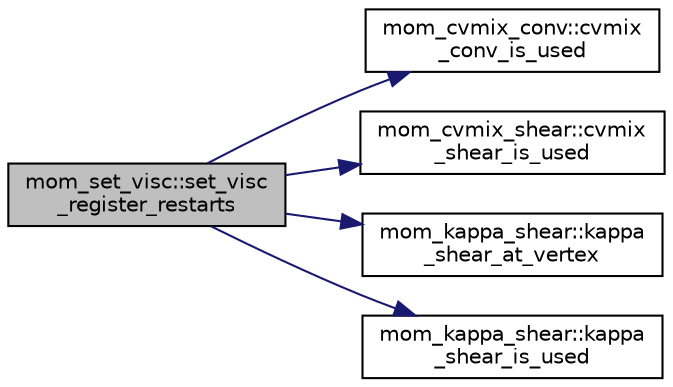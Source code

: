 digraph "mom_set_visc::set_visc_register_restarts"
{
 // INTERACTIVE_SVG=YES
 // LATEX_PDF_SIZE
  edge [fontname="Helvetica",fontsize="10",labelfontname="Helvetica",labelfontsize="10"];
  node [fontname="Helvetica",fontsize="10",shape=record];
  rankdir="LR";
  Node1 [label="mom_set_visc::set_visc\l_register_restarts",height=0.2,width=0.4,color="black", fillcolor="grey75", style="filled", fontcolor="black",tooltip="Register any fields associated with the vertvisc_type."];
  Node1 -> Node2 [color="midnightblue",fontsize="10",style="solid",fontname="Helvetica"];
  Node2 [label="mom_cvmix_conv::cvmix\l_conv_is_used",height=0.2,width=0.4,color="black", fillcolor="white", style="filled",URL="$namespacemom__cvmix__conv.html#a5e741c84ad14fae3e5801d00a9867bba",tooltip="Reads the parameter \"USE_CVMix_CONVECTION\" and returns state. This function allows other modules to k..."];
  Node1 -> Node3 [color="midnightblue",fontsize="10",style="solid",fontname="Helvetica"];
  Node3 [label="mom_cvmix_shear::cvmix\l_shear_is_used",height=0.2,width=0.4,color="black", fillcolor="white", style="filled",URL="$namespacemom__cvmix__shear.html#aa8084ded891a4e6e33ceeec0f240233f",tooltip="Reads the parameters \"LMD94\" and \"PP81\" and returns state. This function allows other modules to know..."];
  Node1 -> Node4 [color="midnightblue",fontsize="10",style="solid",fontname="Helvetica"];
  Node4 [label="mom_kappa_shear::kappa\l_shear_at_vertex",height=0.2,width=0.4,color="black", fillcolor="white", style="filled",URL="$namespacemom__kappa__shear.html#ad4d87b0928aea195213e682b493eb555",tooltip="This function indicates to other modules whether the Jackson et al shear mixing parameterization will..."];
  Node1 -> Node5 [color="midnightblue",fontsize="10",style="solid",fontname="Helvetica"];
  Node5 [label="mom_kappa_shear::kappa\l_shear_is_used",height=0.2,width=0.4,color="black", fillcolor="white", style="filled",URL="$namespacemom__kappa__shear.html#ac7859c609e462000ca8fd763d68d141e",tooltip="This function indicates to other modules whether the Jackson et al shear mixing parameterization will..."];
}
